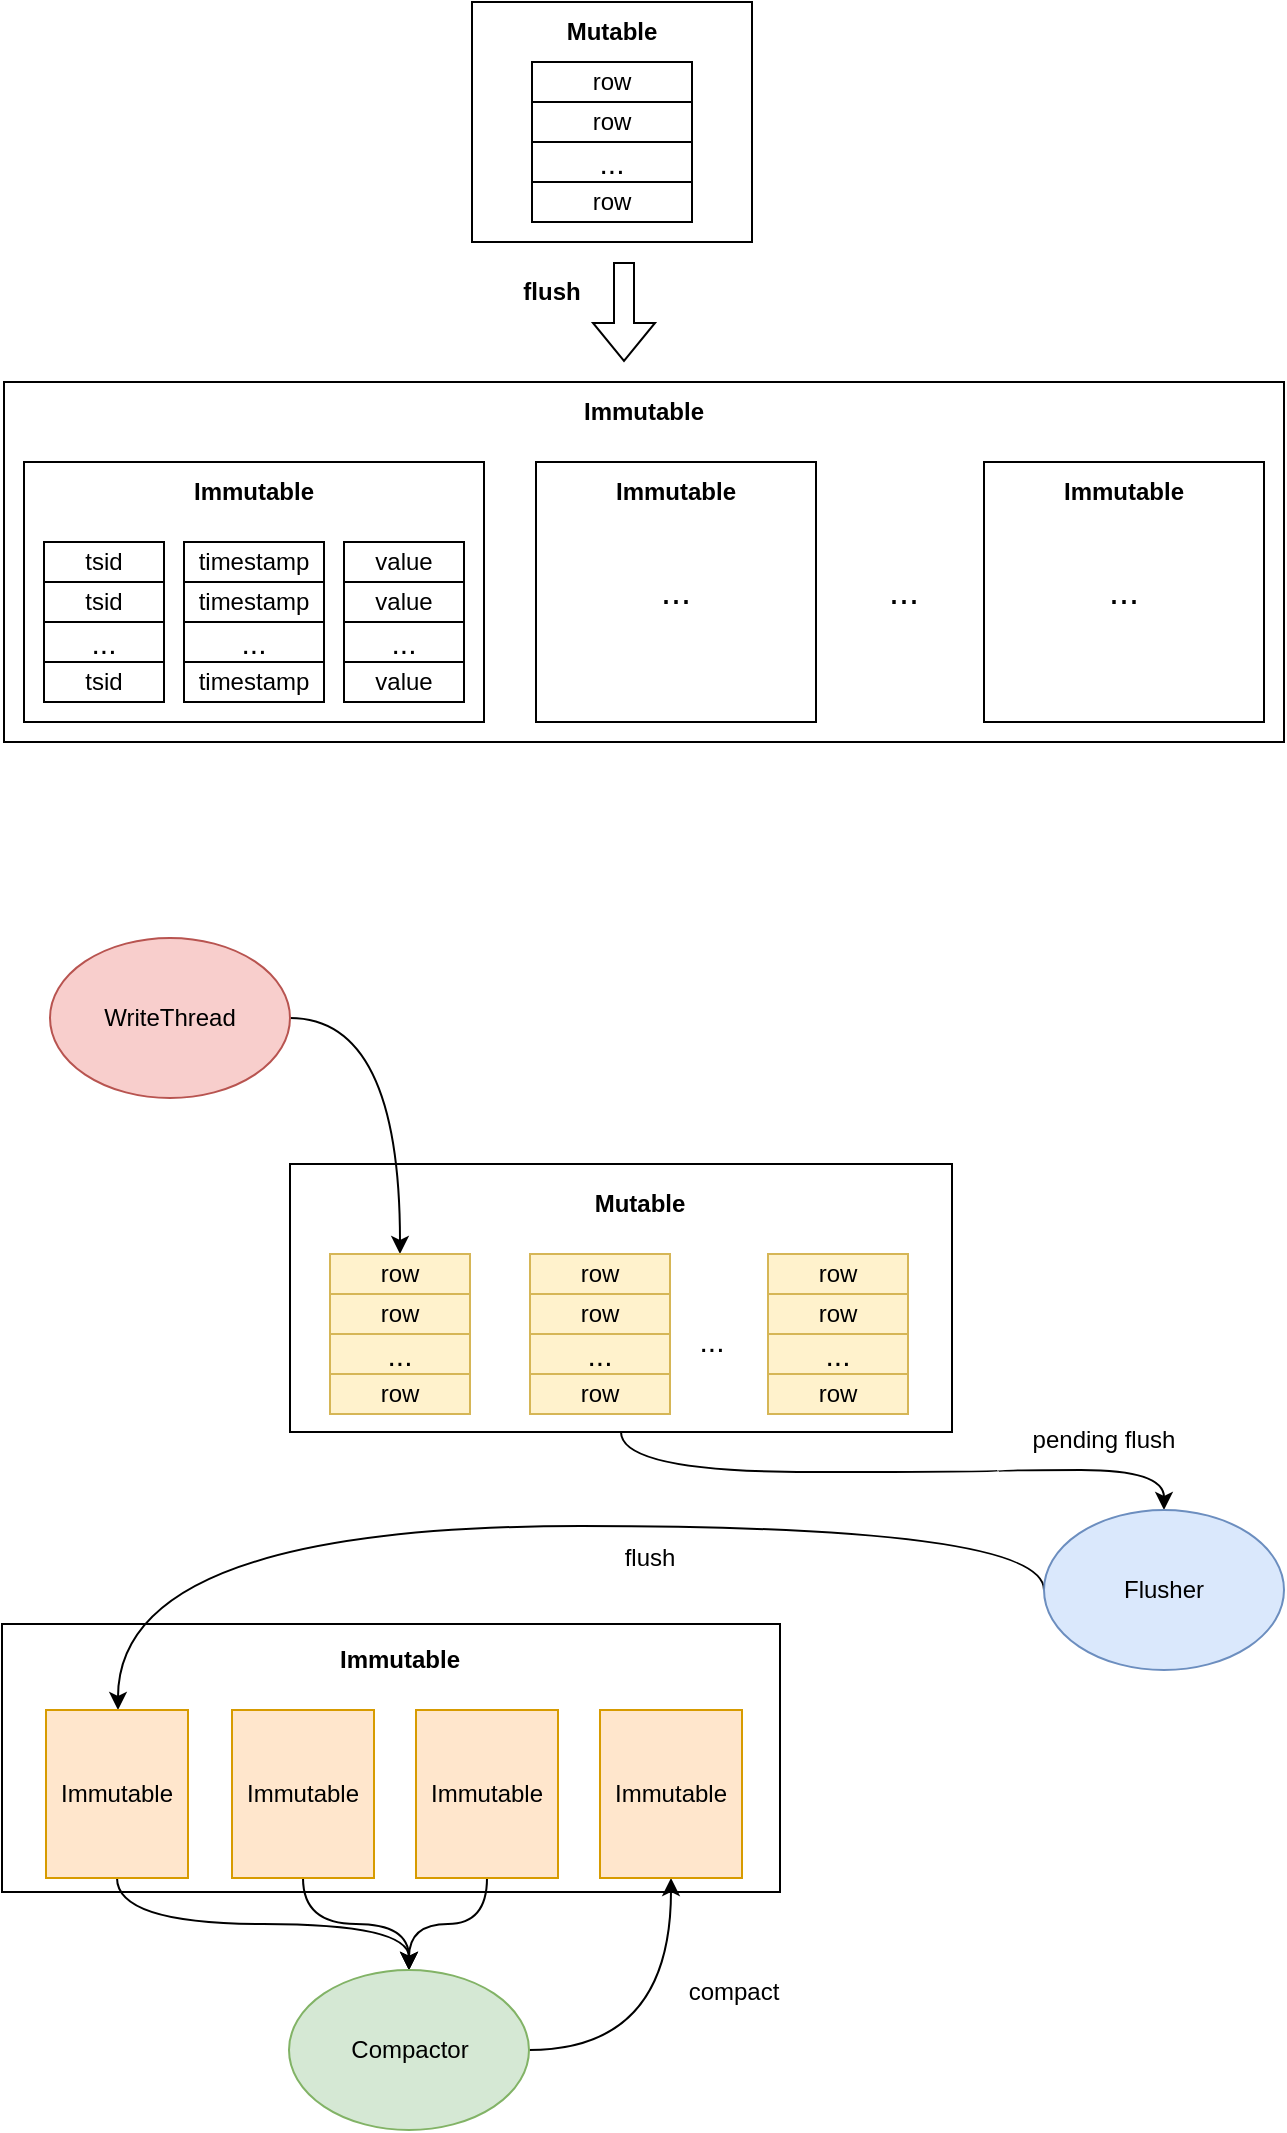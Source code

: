 <mxfile version="24.2.2" type="github">
  <diagram name="第 1 页" id="FFVx2n-CPqac0w9GW4b7">
    <mxGraphModel dx="1414" dy="635" grid="0" gridSize="10" guides="1" tooltips="1" connect="1" arrows="1" fold="1" page="1" pageScale="1" pageWidth="827" pageHeight="1169" math="0" shadow="0">
      <root>
        <mxCell id="0" />
        <mxCell id="1" parent="0" />
        <mxCell id="ShIzqo7VMJ8JKRkmBKvW-50" value="" style="rounded=0;whiteSpace=wrap;html=1;" vertex="1" parent="1">
          <mxGeometry x="109" y="881" width="389" height="134" as="geometry" />
        </mxCell>
        <mxCell id="ShIzqo7VMJ8JKRkmBKvW-49" style="edgeStyle=orthogonalEdgeStyle;rounded=0;orthogonalLoop=1;jettySize=auto;html=1;exitX=0.5;exitY=1;exitDx=0;exitDy=0;curved=1;" edge="1" parent="1" source="ShIzqo7VMJ8JKRkmBKvW-43" target="ShIzqo7VMJ8JKRkmBKvW-47">
          <mxGeometry relative="1" as="geometry" />
        </mxCell>
        <mxCell id="ShIzqo7VMJ8JKRkmBKvW-43" value="" style="rounded=0;whiteSpace=wrap;html=1;" vertex="1" parent="1">
          <mxGeometry x="253" y="651" width="331" height="134" as="geometry" />
        </mxCell>
        <mxCell id="2mioglc8-maS6rTbZAQW-49" value="" style="rounded=0;whiteSpace=wrap;html=1;" parent="1" vertex="1">
          <mxGeometry x="110" y="260" width="640" height="180" as="geometry" />
        </mxCell>
        <mxCell id="2mioglc8-maS6rTbZAQW-6" value="" style="rounded=0;whiteSpace=wrap;html=1;" parent="1" vertex="1">
          <mxGeometry x="344" y="70" width="140" height="120" as="geometry" />
        </mxCell>
        <mxCell id="2mioglc8-maS6rTbZAQW-1" value="row" style="rounded=0;whiteSpace=wrap;html=1;" parent="1" vertex="1">
          <mxGeometry x="374" y="100" width="80" height="20" as="geometry" />
        </mxCell>
        <mxCell id="2mioglc8-maS6rTbZAQW-3" value="row" style="rounded=0;whiteSpace=wrap;html=1;" parent="1" vertex="1">
          <mxGeometry x="374" y="120" width="80" height="20" as="geometry" />
        </mxCell>
        <mxCell id="2mioglc8-maS6rTbZAQW-4" value="&lt;font style=&quot;font-size: 15px;&quot;&gt;...&lt;/font&gt;" style="rounded=0;whiteSpace=wrap;html=1;" parent="1" vertex="1">
          <mxGeometry x="374" y="140" width="80" height="20" as="geometry" />
        </mxCell>
        <mxCell id="2mioglc8-maS6rTbZAQW-5" value="row" style="rounded=0;whiteSpace=wrap;html=1;" parent="1" vertex="1">
          <mxGeometry x="374" y="160" width="80" height="20" as="geometry" />
        </mxCell>
        <mxCell id="2mioglc8-maS6rTbZAQW-7" value="&lt;b&gt;Mutable&lt;/b&gt;" style="text;html=1;align=center;verticalAlign=middle;whiteSpace=wrap;rounded=0;" parent="1" vertex="1">
          <mxGeometry x="384" y="70" width="60" height="30" as="geometry" />
        </mxCell>
        <mxCell id="2mioglc8-maS6rTbZAQW-8" value="" style="rounded=0;whiteSpace=wrap;html=1;" parent="1" vertex="1">
          <mxGeometry x="120" y="300" width="230" height="130" as="geometry" />
        </mxCell>
        <mxCell id="2mioglc8-maS6rTbZAQW-9" value="tsid" style="rounded=0;whiteSpace=wrap;html=1;" parent="1" vertex="1">
          <mxGeometry x="130" y="340" width="60" height="20" as="geometry" />
        </mxCell>
        <mxCell id="2mioglc8-maS6rTbZAQW-10" value="tsid" style="rounded=0;whiteSpace=wrap;html=1;" parent="1" vertex="1">
          <mxGeometry x="130" y="360" width="60" height="20" as="geometry" />
        </mxCell>
        <mxCell id="2mioglc8-maS6rTbZAQW-11" value="&lt;font style=&quot;font-size: 15px;&quot;&gt;...&lt;/font&gt;" style="rounded=0;whiteSpace=wrap;html=1;" parent="1" vertex="1">
          <mxGeometry x="130" y="380" width="60" height="20" as="geometry" />
        </mxCell>
        <mxCell id="2mioglc8-maS6rTbZAQW-12" value="tsid" style="rounded=0;whiteSpace=wrap;html=1;" parent="1" vertex="1">
          <mxGeometry x="130" y="400" width="60" height="20" as="geometry" />
        </mxCell>
        <mxCell id="2mioglc8-maS6rTbZAQW-14" value="timestamp" style="rounded=0;whiteSpace=wrap;html=1;" parent="1" vertex="1">
          <mxGeometry x="200" y="340" width="70" height="20" as="geometry" />
        </mxCell>
        <mxCell id="2mioglc8-maS6rTbZAQW-15" value="timestamp" style="rounded=0;whiteSpace=wrap;html=1;" parent="1" vertex="1">
          <mxGeometry x="200" y="360" width="70" height="20" as="geometry" />
        </mxCell>
        <mxCell id="2mioglc8-maS6rTbZAQW-16" value="&lt;font style=&quot;font-size: 15px;&quot;&gt;...&lt;/font&gt;" style="rounded=0;whiteSpace=wrap;html=1;" parent="1" vertex="1">
          <mxGeometry x="200" y="380" width="70" height="20" as="geometry" />
        </mxCell>
        <mxCell id="2mioglc8-maS6rTbZAQW-17" value="timestamp" style="rounded=0;whiteSpace=wrap;html=1;" parent="1" vertex="1">
          <mxGeometry x="200" y="400" width="70" height="20" as="geometry" />
        </mxCell>
        <mxCell id="2mioglc8-maS6rTbZAQW-25" value="value" style="rounded=0;whiteSpace=wrap;html=1;" parent="1" vertex="1">
          <mxGeometry x="280" y="340" width="60" height="20" as="geometry" />
        </mxCell>
        <mxCell id="2mioglc8-maS6rTbZAQW-26" value="value" style="rounded=0;whiteSpace=wrap;html=1;" parent="1" vertex="1">
          <mxGeometry x="280" y="360" width="60" height="20" as="geometry" />
        </mxCell>
        <mxCell id="2mioglc8-maS6rTbZAQW-27" value="&lt;font style=&quot;font-size: 15px;&quot;&gt;...&lt;/font&gt;" style="rounded=0;whiteSpace=wrap;html=1;" parent="1" vertex="1">
          <mxGeometry x="280" y="380" width="60" height="20" as="geometry" />
        </mxCell>
        <mxCell id="2mioglc8-maS6rTbZAQW-28" value="value" style="rounded=0;whiteSpace=wrap;html=1;" parent="1" vertex="1">
          <mxGeometry x="280" y="400" width="60" height="20" as="geometry" />
        </mxCell>
        <mxCell id="2mioglc8-maS6rTbZAQW-29" value="&lt;b&gt;Immutable&lt;/b&gt;" style="text;html=1;align=center;verticalAlign=middle;whiteSpace=wrap;rounded=0;" parent="1" vertex="1">
          <mxGeometry x="205" y="300" width="60" height="30" as="geometry" />
        </mxCell>
        <mxCell id="2mioglc8-maS6rTbZAQW-30" value="" style="rounded=0;whiteSpace=wrap;html=1;" parent="1" vertex="1">
          <mxGeometry x="376" y="300" width="140" height="130" as="geometry" />
        </mxCell>
        <mxCell id="2mioglc8-maS6rTbZAQW-43" value="&lt;b&gt;Immutable&lt;/b&gt;" style="text;html=1;align=center;verticalAlign=middle;whiteSpace=wrap;rounded=0;" parent="1" vertex="1">
          <mxGeometry x="416" y="300" width="60" height="30" as="geometry" />
        </mxCell>
        <mxCell id="2mioglc8-maS6rTbZAQW-44" value="&lt;font style=&quot;font-size: 18px;&quot;&gt;...&lt;/font&gt;" style="text;html=1;align=center;verticalAlign=middle;whiteSpace=wrap;rounded=0;" parent="1" vertex="1">
          <mxGeometry x="416" y="350" width="60" height="30" as="geometry" />
        </mxCell>
        <mxCell id="2mioglc8-maS6rTbZAQW-45" value="" style="rounded=0;whiteSpace=wrap;html=1;" parent="1" vertex="1">
          <mxGeometry x="600" y="300" width="140" height="130" as="geometry" />
        </mxCell>
        <mxCell id="2mioglc8-maS6rTbZAQW-46" value="&lt;b&gt;Immutable&lt;/b&gt;" style="text;html=1;align=center;verticalAlign=middle;whiteSpace=wrap;rounded=0;" parent="1" vertex="1">
          <mxGeometry x="640" y="300" width="60" height="30" as="geometry" />
        </mxCell>
        <mxCell id="2mioglc8-maS6rTbZAQW-47" value="&lt;font style=&quot;font-size: 18px;&quot;&gt;...&lt;/font&gt;" style="text;html=1;align=center;verticalAlign=middle;whiteSpace=wrap;rounded=0;" parent="1" vertex="1">
          <mxGeometry x="640" y="350" width="60" height="30" as="geometry" />
        </mxCell>
        <mxCell id="2mioglc8-maS6rTbZAQW-48" value="&lt;font style=&quot;font-size: 18px;&quot;&gt;...&lt;/font&gt;" style="text;html=1;align=center;verticalAlign=middle;whiteSpace=wrap;rounded=0;" parent="1" vertex="1">
          <mxGeometry x="530" y="350" width="60" height="30" as="geometry" />
        </mxCell>
        <mxCell id="2mioglc8-maS6rTbZAQW-50" value="&lt;b&gt;Immutable&lt;/b&gt;" style="text;html=1;align=center;verticalAlign=middle;whiteSpace=wrap;rounded=0;" parent="1" vertex="1">
          <mxGeometry x="400" y="260" width="60" height="30" as="geometry" />
        </mxCell>
        <mxCell id="2mioglc8-maS6rTbZAQW-51" value="" style="shape=flexArrow;endArrow=classic;html=1;rounded=0;" parent="1" edge="1">
          <mxGeometry width="50" height="50" relative="1" as="geometry">
            <mxPoint x="420" y="200" as="sourcePoint" />
            <mxPoint x="420" y="250" as="targetPoint" />
          </mxGeometry>
        </mxCell>
        <mxCell id="2mioglc8-maS6rTbZAQW-52" value="&lt;b&gt;flush&lt;/b&gt;" style="text;html=1;align=center;verticalAlign=middle;whiteSpace=wrap;rounded=0;" parent="1" vertex="1">
          <mxGeometry x="354" y="200" width="60" height="30" as="geometry" />
        </mxCell>
        <mxCell id="ShIzqo7VMJ8JKRkmBKvW-46" style="edgeStyle=orthogonalEdgeStyle;rounded=0;orthogonalLoop=1;jettySize=auto;html=1;exitX=1;exitY=0.5;exitDx=0;exitDy=0;curved=1;" edge="1" parent="1" source="2mioglc8-maS6rTbZAQW-53" target="ShIzqo7VMJ8JKRkmBKvW-28">
          <mxGeometry relative="1" as="geometry" />
        </mxCell>
        <mxCell id="2mioglc8-maS6rTbZAQW-53" value="WriteThread" style="ellipse;whiteSpace=wrap;html=1;fillColor=#f8cecc;strokeColor=#b85450;" parent="1" vertex="1">
          <mxGeometry x="133" y="538" width="120" height="80" as="geometry" />
        </mxCell>
        <mxCell id="ShIzqo7VMJ8JKRkmBKvW-28" value="row" style="rounded=0;whiteSpace=wrap;html=1;fillColor=#fff2cc;strokeColor=#d6b656;" vertex="1" parent="1">
          <mxGeometry x="273" y="696" width="70" height="20" as="geometry" />
        </mxCell>
        <mxCell id="ShIzqo7VMJ8JKRkmBKvW-29" value="row" style="rounded=0;whiteSpace=wrap;html=1;fillColor=#fff2cc;strokeColor=#d6b656;" vertex="1" parent="1">
          <mxGeometry x="273" y="716" width="70" height="20" as="geometry" />
        </mxCell>
        <mxCell id="ShIzqo7VMJ8JKRkmBKvW-30" value="&lt;font style=&quot;font-size: 15px;&quot;&gt;...&lt;/font&gt;" style="rounded=0;whiteSpace=wrap;html=1;fillColor=#fff2cc;strokeColor=#d6b656;" vertex="1" parent="1">
          <mxGeometry x="273" y="736" width="70" height="20" as="geometry" />
        </mxCell>
        <mxCell id="ShIzqo7VMJ8JKRkmBKvW-31" value="row" style="rounded=0;whiteSpace=wrap;html=1;fillColor=#fff2cc;strokeColor=#d6b656;" vertex="1" parent="1">
          <mxGeometry x="273" y="756" width="70" height="20" as="geometry" />
        </mxCell>
        <mxCell id="ShIzqo7VMJ8JKRkmBKvW-34" value="row" style="rounded=0;whiteSpace=wrap;html=1;fillColor=#fff2cc;strokeColor=#d6b656;" vertex="1" parent="1">
          <mxGeometry x="373" y="696" width="70" height="20" as="geometry" />
        </mxCell>
        <mxCell id="ShIzqo7VMJ8JKRkmBKvW-35" value="row" style="rounded=0;whiteSpace=wrap;html=1;fillColor=#fff2cc;strokeColor=#d6b656;" vertex="1" parent="1">
          <mxGeometry x="373" y="716" width="70" height="20" as="geometry" />
        </mxCell>
        <mxCell id="ShIzqo7VMJ8JKRkmBKvW-36" value="&lt;font style=&quot;font-size: 15px;&quot;&gt;...&lt;/font&gt;" style="rounded=0;whiteSpace=wrap;html=1;fillColor=#fff2cc;strokeColor=#d6b656;" vertex="1" parent="1">
          <mxGeometry x="373" y="736" width="70" height="20" as="geometry" />
        </mxCell>
        <mxCell id="ShIzqo7VMJ8JKRkmBKvW-37" value="row" style="rounded=0;whiteSpace=wrap;html=1;fillColor=#fff2cc;strokeColor=#d6b656;" vertex="1" parent="1">
          <mxGeometry x="373" y="756" width="70" height="20" as="geometry" />
        </mxCell>
        <mxCell id="ShIzqo7VMJ8JKRkmBKvW-38" value="row" style="rounded=0;whiteSpace=wrap;html=1;fillColor=#fff2cc;strokeColor=#d6b656;" vertex="1" parent="1">
          <mxGeometry x="492" y="696" width="70" height="20" as="geometry" />
        </mxCell>
        <mxCell id="ShIzqo7VMJ8JKRkmBKvW-39" value="row" style="rounded=0;whiteSpace=wrap;html=1;fillColor=#fff2cc;strokeColor=#d6b656;" vertex="1" parent="1">
          <mxGeometry x="492" y="716" width="70" height="20" as="geometry" />
        </mxCell>
        <mxCell id="ShIzqo7VMJ8JKRkmBKvW-40" value="&lt;font style=&quot;font-size: 15px;&quot;&gt;...&lt;/font&gt;" style="rounded=0;whiteSpace=wrap;html=1;fillColor=#fff2cc;strokeColor=#d6b656;" vertex="1" parent="1">
          <mxGeometry x="492" y="736" width="70" height="20" as="geometry" />
        </mxCell>
        <mxCell id="ShIzqo7VMJ8JKRkmBKvW-41" value="row" style="rounded=0;whiteSpace=wrap;html=1;fillColor=#fff2cc;strokeColor=#d6b656;" vertex="1" parent="1">
          <mxGeometry x="492" y="756" width="70" height="20" as="geometry" />
        </mxCell>
        <mxCell id="ShIzqo7VMJ8JKRkmBKvW-42" value="&lt;font style=&quot;font-size: 15px;&quot;&gt;...&lt;/font&gt;" style="text;html=1;align=center;verticalAlign=middle;whiteSpace=wrap;rounded=0;" vertex="1" parent="1">
          <mxGeometry x="434" y="724" width="60" height="30" as="geometry" />
        </mxCell>
        <mxCell id="ShIzqo7VMJ8JKRkmBKvW-45" value="&lt;b&gt;Mutable&lt;/b&gt;" style="text;html=1;align=center;verticalAlign=middle;whiteSpace=wrap;rounded=0;" vertex="1" parent="1">
          <mxGeometry x="398" y="656" width="60" height="30" as="geometry" />
        </mxCell>
        <mxCell id="ShIzqo7VMJ8JKRkmBKvW-69" style="edgeStyle=orthogonalEdgeStyle;rounded=0;orthogonalLoop=1;jettySize=auto;html=1;exitX=0;exitY=0.5;exitDx=0;exitDy=0;curved=1;" edge="1" parent="1" source="ShIzqo7VMJ8JKRkmBKvW-47" target="ShIzqo7VMJ8JKRkmBKvW-65">
          <mxGeometry relative="1" as="geometry">
            <Array as="points">
              <mxPoint x="630" y="832" />
              <mxPoint x="167" y="832" />
            </Array>
          </mxGeometry>
        </mxCell>
        <mxCell id="ShIzqo7VMJ8JKRkmBKvW-47" value="Flusher" style="ellipse;whiteSpace=wrap;html=1;fillColor=#dae8fc;strokeColor=#6c8ebf;" vertex="1" parent="1">
          <mxGeometry x="630" y="824" width="120" height="80" as="geometry" />
        </mxCell>
        <mxCell id="ShIzqo7VMJ8JKRkmBKvW-64" value="&lt;b&gt;Immutable&lt;/b&gt;" style="text;html=1;align=center;verticalAlign=middle;whiteSpace=wrap;rounded=0;" vertex="1" parent="1">
          <mxGeometry x="278" y="884" width="60" height="30" as="geometry" />
        </mxCell>
        <mxCell id="ShIzqo7VMJ8JKRkmBKvW-75" style="edgeStyle=orthogonalEdgeStyle;rounded=0;orthogonalLoop=1;jettySize=auto;html=1;exitX=0.5;exitY=1;exitDx=0;exitDy=0;entryX=0.5;entryY=0;entryDx=0;entryDy=0;curved=1;" edge="1" parent="1" source="ShIzqo7VMJ8JKRkmBKvW-65" target="ShIzqo7VMJ8JKRkmBKvW-70">
          <mxGeometry relative="1" as="geometry" />
        </mxCell>
        <mxCell id="ShIzqo7VMJ8JKRkmBKvW-65" value="Immutable" style="rounded=0;whiteSpace=wrap;html=1;fillColor=#ffe6cc;strokeColor=#d79b00;" vertex="1" parent="1">
          <mxGeometry x="131" y="924" width="71" height="84" as="geometry" />
        </mxCell>
        <mxCell id="ShIzqo7VMJ8JKRkmBKvW-73" style="edgeStyle=orthogonalEdgeStyle;rounded=0;orthogonalLoop=1;jettySize=auto;html=1;exitX=0.5;exitY=1;exitDx=0;exitDy=0;curved=1;" edge="1" parent="1" source="ShIzqo7VMJ8JKRkmBKvW-66" target="ShIzqo7VMJ8JKRkmBKvW-70">
          <mxGeometry relative="1" as="geometry" />
        </mxCell>
        <mxCell id="ShIzqo7VMJ8JKRkmBKvW-66" value="Immutable" style="rounded=0;whiteSpace=wrap;html=1;fillColor=#ffe6cc;strokeColor=#d79b00;" vertex="1" parent="1">
          <mxGeometry x="224" y="924" width="71" height="84" as="geometry" />
        </mxCell>
        <mxCell id="ShIzqo7VMJ8JKRkmBKvW-74" style="edgeStyle=orthogonalEdgeStyle;rounded=0;orthogonalLoop=1;jettySize=auto;html=1;exitX=0.5;exitY=1;exitDx=0;exitDy=0;entryX=0.5;entryY=0;entryDx=0;entryDy=0;curved=1;" edge="1" parent="1" source="ShIzqo7VMJ8JKRkmBKvW-67" target="ShIzqo7VMJ8JKRkmBKvW-70">
          <mxGeometry relative="1" as="geometry" />
        </mxCell>
        <mxCell id="ShIzqo7VMJ8JKRkmBKvW-67" value="Immutable" style="rounded=0;whiteSpace=wrap;html=1;fillColor=#ffe6cc;strokeColor=#d79b00;" vertex="1" parent="1">
          <mxGeometry x="316" y="924" width="71" height="84" as="geometry" />
        </mxCell>
        <mxCell id="ShIzqo7VMJ8JKRkmBKvW-76" style="edgeStyle=orthogonalEdgeStyle;rounded=0;orthogonalLoop=1;jettySize=auto;html=1;exitX=1;exitY=0.5;exitDx=0;exitDy=0;entryX=0.5;entryY=1;entryDx=0;entryDy=0;curved=1;" edge="1" parent="1" source="ShIzqo7VMJ8JKRkmBKvW-70" target="ShIzqo7VMJ8JKRkmBKvW-72">
          <mxGeometry relative="1" as="geometry" />
        </mxCell>
        <mxCell id="ShIzqo7VMJ8JKRkmBKvW-70" value="Compactor" style="ellipse;whiteSpace=wrap;html=1;fillColor=#d5e8d4;strokeColor=#82b366;" vertex="1" parent="1">
          <mxGeometry x="252.5" y="1054" width="120" height="80" as="geometry" />
        </mxCell>
        <mxCell id="ShIzqo7VMJ8JKRkmBKvW-72" value="Immutable" style="rounded=0;whiteSpace=wrap;html=1;fillColor=#ffe6cc;strokeColor=#d79b00;" vertex="1" parent="1">
          <mxGeometry x="408" y="924" width="71" height="84" as="geometry" />
        </mxCell>
        <mxCell id="ShIzqo7VMJ8JKRkmBKvW-77" value="pending flush" style="text;html=1;align=center;verticalAlign=middle;whiteSpace=wrap;rounded=0;" vertex="1" parent="1">
          <mxGeometry x="617" y="774" width="86" height="30" as="geometry" />
        </mxCell>
        <mxCell id="ShIzqo7VMJ8JKRkmBKvW-78" value="flush" style="text;html=1;align=center;verticalAlign=middle;whiteSpace=wrap;rounded=0;" vertex="1" parent="1">
          <mxGeometry x="390" y="833" width="86" height="30" as="geometry" />
        </mxCell>
        <mxCell id="ShIzqo7VMJ8JKRkmBKvW-79" value="compact" style="text;html=1;align=center;verticalAlign=middle;whiteSpace=wrap;rounded=0;" vertex="1" parent="1">
          <mxGeometry x="432" y="1050" width="86" height="30" as="geometry" />
        </mxCell>
      </root>
    </mxGraphModel>
  </diagram>
</mxfile>

